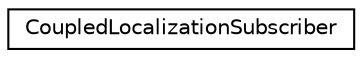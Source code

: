 digraph "Graphical Class Hierarchy"
{
 // LATEX_PDF_SIZE
  edge [fontname="Helvetica",fontsize="10",labelfontname="Helvetica",labelfontsize="10"];
  node [fontname="Helvetica",fontsize="10",shape=record];
  rankdir="LR";
  Node0 [label="CoupledLocalizationSubscriber",height=0.2,width=0.4,color="black", fillcolor="white", style="filled",URL="$classCoupledLocalizationSubscriber.html",tooltip="Coupled localization subscriber for receiving coupled localization messages."];
}
